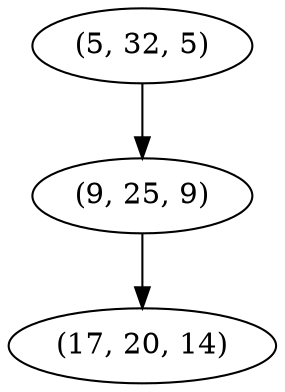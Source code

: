 digraph tree {
    "(5, 32, 5)";
    "(9, 25, 9)";
    "(17, 20, 14)";
    "(5, 32, 5)" -> "(9, 25, 9)";
    "(9, 25, 9)" -> "(17, 20, 14)";
}
